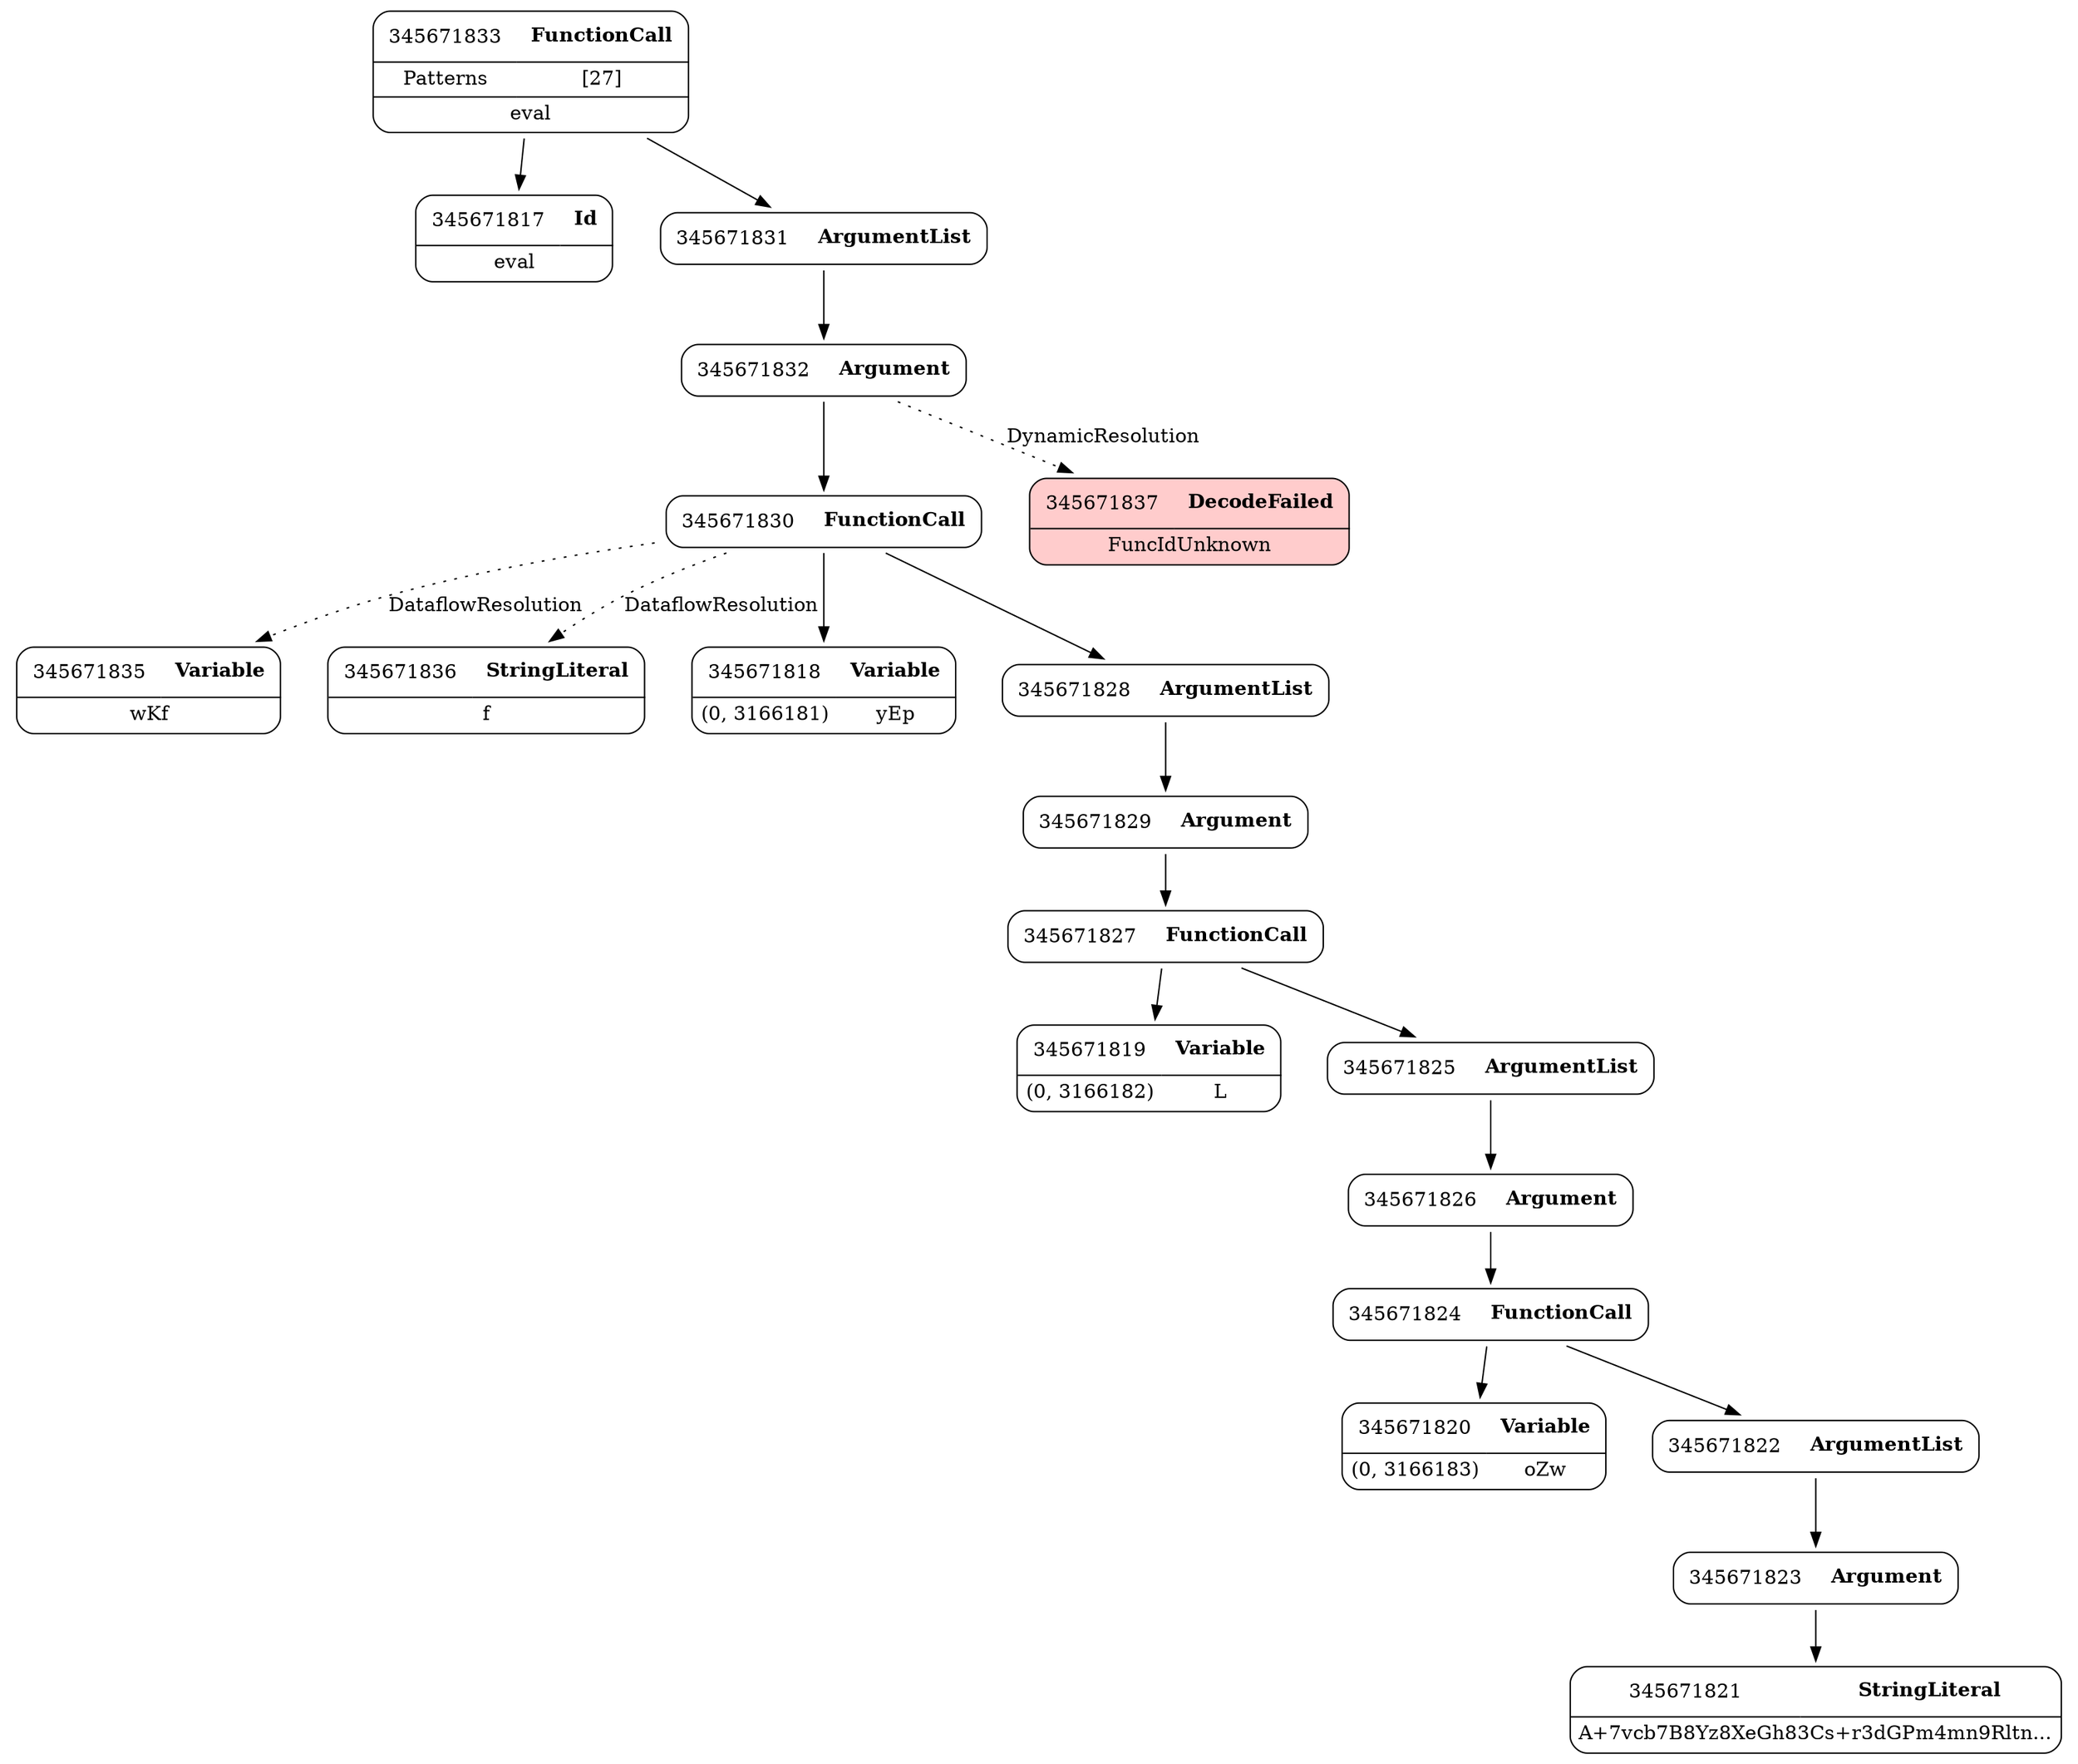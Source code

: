 digraph ast {
node [shape=none];
345671835 [label=<<TABLE border='1' cellspacing='0' cellpadding='10' style='rounded' ><TR><TD border='0'>345671835</TD><TD border='0'><B>Variable</B></TD></TR><HR/><TR><TD border='0' cellpadding='5' colspan='2'>wKf</TD></TR></TABLE>>];
345671832 [label=<<TABLE border='1' cellspacing='0' cellpadding='10' style='rounded' ><TR><TD border='0'>345671832</TD><TD border='0'><B>Argument</B></TD></TR></TABLE>>];
345671832 -> 345671830 [weight=2];
345671832 -> 345671837 [style=dotted,label=DynamicResolution];
345671833 [label=<<TABLE border='1' cellspacing='0' cellpadding='10' style='rounded' ><TR><TD border='0'>345671833</TD><TD border='0'><B>FunctionCall</B></TD></TR><HR/><TR><TD border='0' cellpadding='5'>Patterns</TD><TD border='0' cellpadding='5'>[27]</TD></TR><HR/><TR><TD border='0' cellpadding='5' colspan='2'>eval</TD></TR></TABLE>>];
345671833 -> 345671817 [weight=2];
345671833 -> 345671831 [weight=2];
345671836 [label=<<TABLE border='1' cellspacing='0' cellpadding='10' style='rounded' ><TR><TD border='0'>345671836</TD><TD border='0'><B>StringLiteral</B></TD></TR><HR/><TR><TD border='0' cellpadding='5' colspan='2'>f</TD></TR></TABLE>>];
345671837 [label=<<TABLE border='1' cellspacing='0' cellpadding='10' style='rounded' bgcolor='#FFCCCC' ><TR><TD border='0'>345671837</TD><TD border='0'><B>DecodeFailed</B></TD></TR><HR/><TR><TD border='0' cellpadding='5' colspan='2'>FuncIdUnknown</TD></TR></TABLE>>];
345671826 [label=<<TABLE border='1' cellspacing='0' cellpadding='10' style='rounded' ><TR><TD border='0'>345671826</TD><TD border='0'><B>Argument</B></TD></TR></TABLE>>];
345671826 -> 345671824 [weight=2];
345671827 [label=<<TABLE border='1' cellspacing='0' cellpadding='10' style='rounded' ><TR><TD border='0'>345671827</TD><TD border='0'><B>FunctionCall</B></TD></TR></TABLE>>];
345671827 -> 345671819 [weight=2];
345671827 -> 345671825 [weight=2];
345671824 [label=<<TABLE border='1' cellspacing='0' cellpadding='10' style='rounded' ><TR><TD border='0'>345671824</TD><TD border='0'><B>FunctionCall</B></TD></TR></TABLE>>];
345671824 -> 345671820 [weight=2];
345671824 -> 345671822 [weight=2];
345671825 [label=<<TABLE border='1' cellspacing='0' cellpadding='10' style='rounded' ><TR><TD border='0'>345671825</TD><TD border='0'><B>ArgumentList</B></TD></TR></TABLE>>];
345671825 -> 345671826 [weight=2];
345671830 [label=<<TABLE border='1' cellspacing='0' cellpadding='10' style='rounded' ><TR><TD border='0'>345671830</TD><TD border='0'><B>FunctionCall</B></TD></TR></TABLE>>];
345671830 -> 345671818 [weight=2];
345671830 -> 345671828 [weight=2];
345671830 -> 345671835 [style=dotted,label=DataflowResolution];
345671830 -> 345671836 [style=dotted,label=DataflowResolution];
345671831 [label=<<TABLE border='1' cellspacing='0' cellpadding='10' style='rounded' ><TR><TD border='0'>345671831</TD><TD border='0'><B>ArgumentList</B></TD></TR></TABLE>>];
345671831 -> 345671832 [weight=2];
345671828 [label=<<TABLE border='1' cellspacing='0' cellpadding='10' style='rounded' ><TR><TD border='0'>345671828</TD><TD border='0'><B>ArgumentList</B></TD></TR></TABLE>>];
345671828 -> 345671829 [weight=2];
345671829 [label=<<TABLE border='1' cellspacing='0' cellpadding='10' style='rounded' ><TR><TD border='0'>345671829</TD><TD border='0'><B>Argument</B></TD></TR></TABLE>>];
345671829 -> 345671827 [weight=2];
345671818 [label=<<TABLE border='1' cellspacing='0' cellpadding='10' style='rounded' ><TR><TD border='0'>345671818</TD><TD border='0'><B>Variable</B></TD></TR><HR/><TR><TD border='0' cellpadding='5'>(0, 3166181)</TD><TD border='0' cellpadding='5'>yEp</TD></TR></TABLE>>];
345671819 [label=<<TABLE border='1' cellspacing='0' cellpadding='10' style='rounded' ><TR><TD border='0'>345671819</TD><TD border='0'><B>Variable</B></TD></TR><HR/><TR><TD border='0' cellpadding='5'>(0, 3166182)</TD><TD border='0' cellpadding='5'>L</TD></TR></TABLE>>];
345671817 [label=<<TABLE border='1' cellspacing='0' cellpadding='10' style='rounded' ><TR><TD border='0'>345671817</TD><TD border='0'><B>Id</B></TD></TR><HR/><TR><TD border='0' cellpadding='5' colspan='2'>eval</TD></TR></TABLE>>];
345671822 [label=<<TABLE border='1' cellspacing='0' cellpadding='10' style='rounded' ><TR><TD border='0'>345671822</TD><TD border='0'><B>ArgumentList</B></TD></TR></TABLE>>];
345671822 -> 345671823 [weight=2];
345671823 [label=<<TABLE border='1' cellspacing='0' cellpadding='10' style='rounded' ><TR><TD border='0'>345671823</TD><TD border='0'><B>Argument</B></TD></TR></TABLE>>];
345671823 -> 345671821 [weight=2];
345671820 [label=<<TABLE border='1' cellspacing='0' cellpadding='10' style='rounded' ><TR><TD border='0'>345671820</TD><TD border='0'><B>Variable</B></TD></TR><HR/><TR><TD border='0' cellpadding='5'>(0, 3166183)</TD><TD border='0' cellpadding='5'>oZw</TD></TR></TABLE>>];
345671821 [label=<<TABLE border='1' cellspacing='0' cellpadding='10' style='rounded' ><TR><TD border='0'>345671821</TD><TD border='0'><B>StringLiteral</B></TD></TR><HR/><TR><TD border='0' cellpadding='5' colspan='2'>A+7vcb7B8Yz8XeGh83Cs+r3dGPm4mn9Rltn...</TD></TR></TABLE>>];
}
